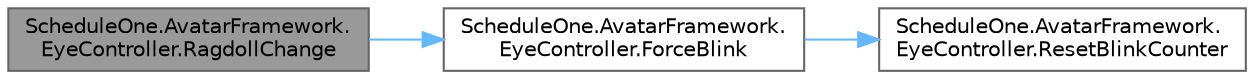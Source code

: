 digraph "ScheduleOne.AvatarFramework.EyeController.RagdollChange"
{
 // LATEX_PDF_SIZE
  bgcolor="transparent";
  edge [fontname=Helvetica,fontsize=10,labelfontname=Helvetica,labelfontsize=10];
  node [fontname=Helvetica,fontsize=10,shape=box,height=0.2,width=0.4];
  rankdir="LR";
  Node1 [id="Node000001",label="ScheduleOne.AvatarFramework.\lEyeController.RagdollChange",height=0.2,width=0.4,color="gray40", fillcolor="grey60", style="filled", fontcolor="black",tooltip=" "];
  Node1 -> Node2 [id="edge1_Node000001_Node000002",color="steelblue1",style="solid",tooltip=" "];
  Node2 [id="Node000002",label="ScheduleOne.AvatarFramework.\lEyeController.ForceBlink",height=0.2,width=0.4,color="grey40", fillcolor="white", style="filled",URL="$class_schedule_one_1_1_avatar_framework_1_1_eye_controller.html#a810bc105ccfa70da63b106ed8976b81c",tooltip=" "];
  Node2 -> Node3 [id="edge2_Node000002_Node000003",color="steelblue1",style="solid",tooltip=" "];
  Node3 [id="Node000003",label="ScheduleOne.AvatarFramework.\lEyeController.ResetBlinkCounter",height=0.2,width=0.4,color="grey40", fillcolor="white", style="filled",URL="$class_schedule_one_1_1_avatar_framework_1_1_eye_controller.html#a0cfe9f840e0695ee9d5c95e477cacb99",tooltip=" "];
}
